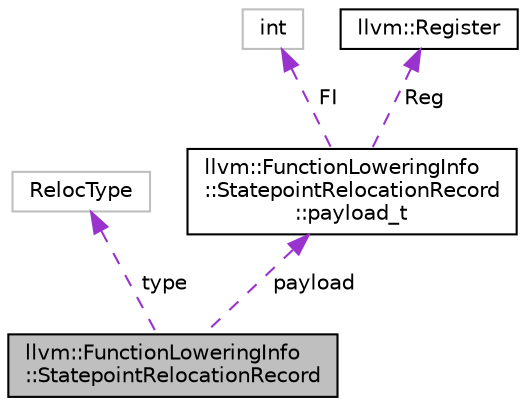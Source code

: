 digraph "llvm::FunctionLoweringInfo::StatepointRelocationRecord"
{
 // LATEX_PDF_SIZE
  bgcolor="transparent";
  edge [fontname="Helvetica",fontsize="10",labelfontname="Helvetica",labelfontsize="10"];
  node [fontname="Helvetica",fontsize="10",shape=record];
  Node1 [label="llvm::FunctionLoweringInfo\l::StatepointRelocationRecord",height=0.2,width=0.4,color="black", fillcolor="grey75", style="filled", fontcolor="black",tooltip="Helper object to track which of three possible relocation mechanisms are used for a particular value ..."];
  Node2 -> Node1 [dir="back",color="darkorchid3",fontsize="10",style="dashed",label=" type" ,fontname="Helvetica"];
  Node2 [label="RelocType",height=0.2,width=0.4,color="grey75",tooltip=" "];
  Node3 -> Node1 [dir="back",color="darkorchid3",fontsize="10",style="dashed",label=" payload" ,fontname="Helvetica"];
  Node3 [label="llvm::FunctionLoweringInfo\l::StatepointRelocationRecord\l::payload_t",height=0.2,width=0.4,color="black",URL="$unionllvm_1_1FunctionLoweringInfo_1_1StatepointRelocationRecord_1_1payload__t.html",tooltip=" "];
  Node4 -> Node3 [dir="back",color="darkorchid3",fontsize="10",style="dashed",label=" FI" ,fontname="Helvetica"];
  Node4 [label="int",height=0.2,width=0.4,color="grey75",tooltip=" "];
  Node5 -> Node3 [dir="back",color="darkorchid3",fontsize="10",style="dashed",label=" Reg" ,fontname="Helvetica"];
  Node5 [label="llvm::Register",height=0.2,width=0.4,color="black",URL="$classllvm_1_1Register.html",tooltip="Wrapper class representing virtual and physical registers."];
}
